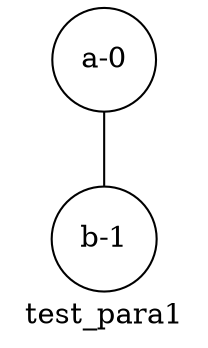 graph test_para1{
label =test_para1
a[label="a-0", shape=circle, style=filled, fillcolor=White]
b[label="b-1", shape=circle, style=filled, fillcolor=White]
a--b
}
